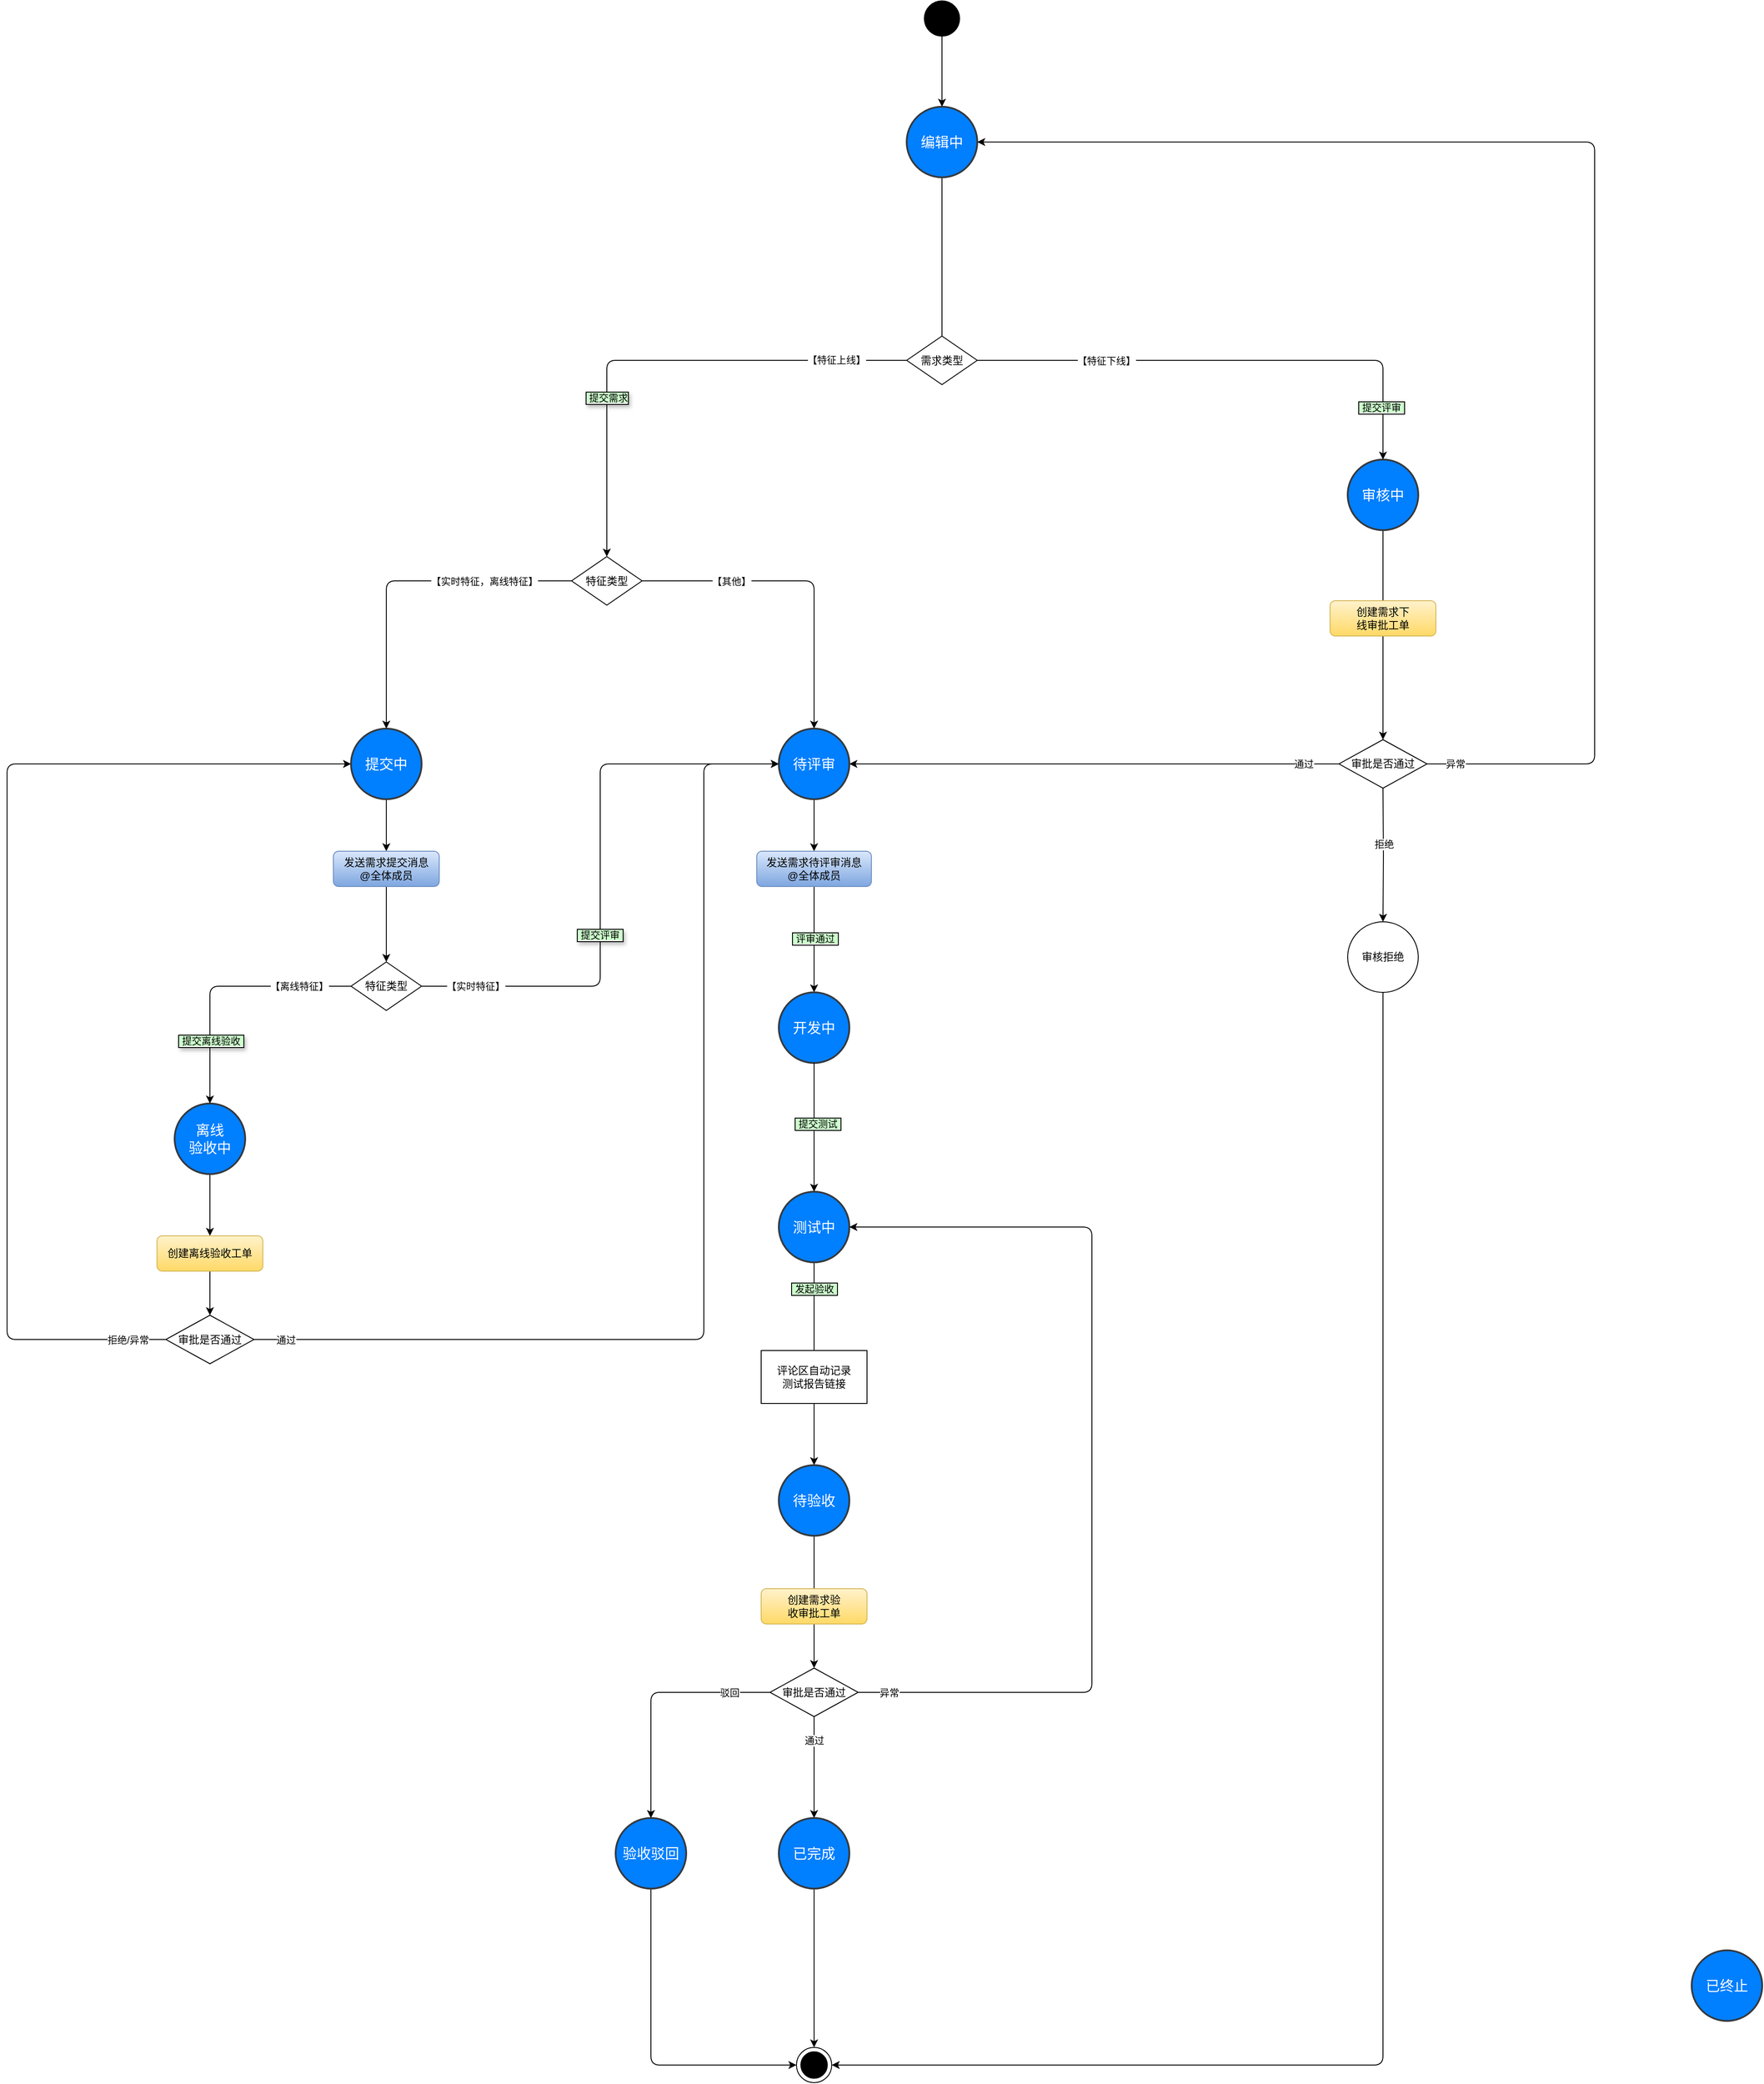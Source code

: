 <mxfile version="24.7.5">
  <diagram name="第 1 页" id="z-M220Xnp6lkOxsr2ZW7">
    <mxGraphModel dx="4609" dy="2491" grid="1" gridSize="10" guides="1" tooltips="1" connect="1" arrows="1" fold="1" page="1" pageScale="1" pageWidth="2339" pageHeight="3300" background="none" math="0" shadow="0">
      <root>
        <mxCell id="0" />
        <mxCell id="1" parent="0" />
        <mxCell id="sgNHsKeXC-34GHNsJ1Wm-19" style="edgeStyle=orthogonalEdgeStyle;rounded=0;orthogonalLoop=1;jettySize=auto;html=1;exitX=0.5;exitY=1;exitDx=0;exitDy=0;entryX=0.5;entryY=0;entryDx=0;entryDy=0;endArrow=none;endFill=0;" parent="1" source="sgNHsKeXC-34GHNsJ1Wm-1" target="sgNHsKeXC-34GHNsJ1Wm-18" edge="1">
          <mxGeometry relative="1" as="geometry" />
        </mxCell>
        <mxCell id="sgNHsKeXC-34GHNsJ1Wm-1" value="编辑中" style="ellipse;whiteSpace=wrap;html=1;aspect=fixed;strokeWidth=2;fillColor=#007FFF;strokeColor=#36393d;fontColor=#FFFFFF;fontSize=16;" parent="1" vertex="1">
          <mxGeometry x="1110" y="710" width="80" height="80" as="geometry" />
        </mxCell>
        <mxCell id="sgNHsKeXC-34GHNsJ1Wm-62" style="edgeStyle=orthogonalEdgeStyle;rounded=0;orthogonalLoop=1;jettySize=auto;html=1;exitX=0.5;exitY=1;exitDx=0;exitDy=0;entryX=0.5;entryY=0;entryDx=0;entryDy=0;" parent="1" source="sgNHsKeXC-34GHNsJ1Wm-2" target="sgNHsKeXC-34GHNsJ1Wm-36" edge="1">
          <mxGeometry relative="1" as="geometry" />
        </mxCell>
        <mxCell id="sgNHsKeXC-34GHNsJ1Wm-2" value="提交中" style="ellipse;whiteSpace=wrap;html=1;aspect=fixed;strokeWidth=2;fillColor=#007FFF;strokeColor=#36393d;fontColor=#FFFFFF;fontSize=16;" parent="1" vertex="1">
          <mxGeometry x="480" y="1415" width="80" height="80" as="geometry" />
        </mxCell>
        <mxCell id="sgNHsKeXC-34GHNsJ1Wm-79" style="edgeStyle=orthogonalEdgeStyle;rounded=0;orthogonalLoop=1;jettySize=auto;html=1;exitX=0.5;exitY=1;exitDx=0;exitDy=0;" parent="1" source="sgNHsKeXC-34GHNsJ1Wm-3" target="sgNHsKeXC-34GHNsJ1Wm-78" edge="1">
          <mxGeometry relative="1" as="geometry" />
        </mxCell>
        <mxCell id="sgNHsKeXC-34GHNsJ1Wm-3" value="离线&lt;div&gt;验收中&lt;/div&gt;" style="ellipse;whiteSpace=wrap;html=1;aspect=fixed;strokeWidth=2;fillColor=#007FFF;strokeColor=#36393d;fontColor=#FFFFFF;fontSize=16;" parent="1" vertex="1">
          <mxGeometry x="280" y="1840" width="80" height="80" as="geometry" />
        </mxCell>
        <mxCell id="sgNHsKeXC-34GHNsJ1Wm-39" style="edgeStyle=orthogonalEdgeStyle;rounded=0;orthogonalLoop=1;jettySize=auto;html=1;exitX=0.5;exitY=1;exitDx=0;exitDy=0;entryX=0.5;entryY=0;entryDx=0;entryDy=0;" parent="1" source="sgNHsKeXC-34GHNsJ1Wm-4" target="sgNHsKeXC-34GHNsJ1Wm-38" edge="1">
          <mxGeometry relative="1" as="geometry" />
        </mxCell>
        <mxCell id="sgNHsKeXC-34GHNsJ1Wm-42" style="edgeStyle=orthogonalEdgeStyle;rounded=0;orthogonalLoop=1;jettySize=auto;html=1;exitX=0.5;exitY=1;exitDx=0;exitDy=0;entryX=0.5;entryY=0;entryDx=0;entryDy=0;" parent="1" source="sgNHsKeXC-34GHNsJ1Wm-38" target="sgNHsKeXC-34GHNsJ1Wm-41" edge="1">
          <mxGeometry relative="1" as="geometry" />
        </mxCell>
        <mxCell id="sgNHsKeXC-34GHNsJ1Wm-43" value="&lt;span style=&quot;background-color: rgb(204, 255, 204);&quot;&gt;&amp;nbsp;评审通过&amp;nbsp;&lt;/span&gt;" style="edgeLabel;html=1;align=center;verticalAlign=middle;resizable=0;points=[];labelBorderColor=default;" parent="sgNHsKeXC-34GHNsJ1Wm-42" vertex="1" connectable="0">
          <mxGeometry x="-0.017" y="1" relative="1" as="geometry">
            <mxPoint as="offset" />
          </mxGeometry>
        </mxCell>
        <mxCell id="sgNHsKeXC-34GHNsJ1Wm-4" value="待评审" style="ellipse;whiteSpace=wrap;html=1;aspect=fixed;strokeWidth=2;fillColor=#007FFF;strokeColor=#36393d;fontColor=#FFFFFF;fontSize=16;" parent="1" vertex="1">
          <mxGeometry x="965" y="1415" width="80" height="80" as="geometry" />
        </mxCell>
        <mxCell id="_LqGYvQfzl3VxhFTOncM-1" style="edgeStyle=orthogonalEdgeStyle;rounded=0;orthogonalLoop=1;jettySize=auto;html=1;exitX=0.5;exitY=1;exitDx=0;exitDy=0;entryX=0.5;entryY=0;entryDx=0;entryDy=0;" edge="1" parent="1" source="sgNHsKeXC-34GHNsJ1Wm-5" target="sgNHsKeXC-34GHNsJ1Wm-53">
          <mxGeometry relative="1" as="geometry" />
        </mxCell>
        <mxCell id="sgNHsKeXC-34GHNsJ1Wm-5" value="审核中" style="ellipse;whiteSpace=wrap;html=1;aspect=fixed;strokeWidth=2;fillColor=#007FFF;strokeColor=#36393d;fontColor=#FFFFFF;fontSize=16;" parent="1" vertex="1">
          <mxGeometry x="1610" y="1110" width="80" height="80" as="geometry" />
        </mxCell>
        <mxCell id="_LqGYvQfzl3VxhFTOncM-5" style="edgeStyle=orthogonalEdgeStyle;rounded=1;orthogonalLoop=1;jettySize=auto;html=1;exitX=0.5;exitY=1;exitDx=0;exitDy=0;entryX=1;entryY=0.5;entryDx=0;entryDy=0;curved=0;" edge="1" parent="1" source="sgNHsKeXC-34GHNsJ1Wm-6" target="sgNHsKeXC-34GHNsJ1Wm-63">
          <mxGeometry relative="1" as="geometry" />
        </mxCell>
        <mxCell id="sgNHsKeXC-34GHNsJ1Wm-6" value="审核拒绝" style="ellipse;whiteSpace=wrap;html=1;aspect=fixed;" parent="1" vertex="1">
          <mxGeometry x="1610" y="1634" width="80" height="80" as="geometry" />
        </mxCell>
        <mxCell id="_LqGYvQfzl3VxhFTOncM-8" style="edgeStyle=orthogonalEdgeStyle;rounded=0;orthogonalLoop=1;jettySize=auto;html=1;exitX=0.5;exitY=1;exitDx=0;exitDy=0;entryX=0.5;entryY=0;entryDx=0;entryDy=0;" edge="1" parent="1" source="sgNHsKeXC-34GHNsJ1Wm-8" target="sgNHsKeXC-34GHNsJ1Wm-11">
          <mxGeometry relative="1" as="geometry" />
        </mxCell>
        <mxCell id="_LqGYvQfzl3VxhFTOncM-9" value="&amp;nbsp;发起验收&amp;nbsp;" style="edgeLabel;html=1;align=center;verticalAlign=middle;resizable=0;points=[];labelBorderColor=default;labelBackgroundColor=#CCFFCC;" vertex="1" connectable="0" parent="_LqGYvQfzl3VxhFTOncM-8">
          <mxGeometry x="-0.139" y="-1" relative="1" as="geometry">
            <mxPoint x="1" y="-69" as="offset" />
          </mxGeometry>
        </mxCell>
        <mxCell id="sgNHsKeXC-34GHNsJ1Wm-8" value="测试中" style="ellipse;whiteSpace=wrap;html=1;aspect=fixed;strokeWidth=2;fillColor=#007FFF;strokeColor=#36393d;fontColor=#FFFFFF;fontSize=16;" parent="1" vertex="1">
          <mxGeometry x="965" y="1940" width="80" height="80" as="geometry" />
        </mxCell>
        <mxCell id="_LqGYvQfzl3VxhFTOncM-22" style="edgeStyle=orthogonalEdgeStyle;rounded=0;orthogonalLoop=1;jettySize=auto;html=1;exitX=0.5;exitY=1;exitDx=0;exitDy=0;entryX=0.5;entryY=0;entryDx=0;entryDy=0;" edge="1" parent="1" source="sgNHsKeXC-34GHNsJ1Wm-9" target="sgNHsKeXC-34GHNsJ1Wm-63">
          <mxGeometry relative="1" as="geometry" />
        </mxCell>
        <mxCell id="sgNHsKeXC-34GHNsJ1Wm-9" value="已完成" style="ellipse;whiteSpace=wrap;html=1;aspect=fixed;strokeWidth=2;fillColor=#007FFF;strokeColor=#36393d;fontColor=#FFFFFF;fontSize=16;" parent="1" vertex="1">
          <mxGeometry x="965" y="2650" width="80" height="80" as="geometry" />
        </mxCell>
        <mxCell id="sgNHsKeXC-34GHNsJ1Wm-10" value="已终止" style="ellipse;whiteSpace=wrap;html=1;aspect=fixed;strokeWidth=2;fillColor=#007FFF;strokeColor=#36393d;fontColor=#FFFFFF;fontSize=16;" parent="1" vertex="1">
          <mxGeometry x="2000" y="2800" width="80" height="80" as="geometry" />
        </mxCell>
        <mxCell id="_LqGYvQfzl3VxhFTOncM-14" style="edgeStyle=orthogonalEdgeStyle;rounded=0;orthogonalLoop=1;jettySize=auto;html=1;exitX=0.5;exitY=1;exitDx=0;exitDy=0;" edge="1" parent="1" source="sgNHsKeXC-34GHNsJ1Wm-11" target="_LqGYvQfzl3VxhFTOncM-13">
          <mxGeometry relative="1" as="geometry" />
        </mxCell>
        <mxCell id="sgNHsKeXC-34GHNsJ1Wm-11" value="待验收" style="ellipse;whiteSpace=wrap;html=1;aspect=fixed;strokeWidth=2;fillColor=#007FFF;strokeColor=#36393d;fontColor=#FFFFFF;fontSize=16;" parent="1" vertex="1">
          <mxGeometry x="965" y="2250" width="80" height="80" as="geometry" />
        </mxCell>
        <mxCell id="_LqGYvQfzl3VxhFTOncM-23" style="edgeStyle=orthogonalEdgeStyle;rounded=1;orthogonalLoop=1;jettySize=auto;html=1;exitX=0.5;exitY=1;exitDx=0;exitDy=0;entryX=0;entryY=0.5;entryDx=0;entryDy=0;curved=0;" edge="1" parent="1" source="sgNHsKeXC-34GHNsJ1Wm-13" target="sgNHsKeXC-34GHNsJ1Wm-63">
          <mxGeometry relative="1" as="geometry" />
        </mxCell>
        <mxCell id="sgNHsKeXC-34GHNsJ1Wm-13" value="验收驳回" style="ellipse;whiteSpace=wrap;html=1;aspect=fixed;strokeWidth=2;fillColor=#007FFF;strokeColor=#36393d;fontColor=#FFFFFF;fontSize=16;" parent="1" vertex="1">
          <mxGeometry x="780" y="2650" width="80" height="80" as="geometry" />
        </mxCell>
        <mxCell id="sgNHsKeXC-34GHNsJ1Wm-15" style="edgeStyle=orthogonalEdgeStyle;rounded=0;orthogonalLoop=1;jettySize=auto;html=1;exitX=0.5;exitY=1;exitDx=0;exitDy=0;" parent="1" source="sgNHsKeXC-34GHNsJ1Wm-14" target="sgNHsKeXC-34GHNsJ1Wm-1" edge="1">
          <mxGeometry relative="1" as="geometry" />
        </mxCell>
        <mxCell id="sgNHsKeXC-34GHNsJ1Wm-14" value="" style="ellipse;whiteSpace=wrap;html=1;aspect=fixed;fillColor=#000000;" parent="1" vertex="1">
          <mxGeometry x="1130" y="590" width="40" height="40" as="geometry" />
        </mxCell>
        <mxCell id="sgNHsKeXC-34GHNsJ1Wm-21" style="edgeStyle=orthogonalEdgeStyle;rounded=1;orthogonalLoop=1;jettySize=auto;html=1;exitX=1;exitY=0.5;exitDx=0;exitDy=0;entryX=0.5;entryY=0;entryDx=0;entryDy=0;curved=0;" parent="1" source="sgNHsKeXC-34GHNsJ1Wm-18" target="sgNHsKeXC-34GHNsJ1Wm-5" edge="1">
          <mxGeometry relative="1" as="geometry" />
        </mxCell>
        <mxCell id="sgNHsKeXC-34GHNsJ1Wm-25" value="【特征下线】" style="edgeLabel;html=1;align=center;verticalAlign=middle;resizable=0;points=[];" parent="sgNHsKeXC-34GHNsJ1Wm-21" vertex="1" connectable="0">
          <mxGeometry x="-0.32" y="2" relative="1" as="geometry">
            <mxPoint x="-49" y="2" as="offset" />
          </mxGeometry>
        </mxCell>
        <mxCell id="sgNHsKeXC-34GHNsJ1Wm-47" value="&lt;span style=&quot;background-color: rgb(204, 255, 204);&quot;&gt;&amp;nbsp;提交评审&amp;nbsp;&lt;/span&gt;" style="edgeLabel;html=1;align=center;verticalAlign=middle;resizable=0;points=[];labelBorderColor=default;" parent="sgNHsKeXC-34GHNsJ1Wm-21" vertex="1" connectable="0">
          <mxGeometry x="0.61" y="-2" relative="1" as="geometry">
            <mxPoint y="52" as="offset" />
          </mxGeometry>
        </mxCell>
        <mxCell id="sgNHsKeXC-34GHNsJ1Wm-46" style="edgeStyle=orthogonalEdgeStyle;rounded=1;orthogonalLoop=1;jettySize=auto;html=1;exitX=0;exitY=0.5;exitDx=0;exitDy=0;curved=0;" parent="1" source="sgNHsKeXC-34GHNsJ1Wm-18" target="sgNHsKeXC-34GHNsJ1Wm-28" edge="1">
          <mxGeometry relative="1" as="geometry" />
        </mxCell>
        <mxCell id="sgNHsKeXC-34GHNsJ1Wm-48" value="&lt;span style=&quot;background-color: rgb(204, 255, 204);&quot;&gt;&amp;nbsp;提交需求&lt;/span&gt;" style="edgeLabel;html=1;align=center;verticalAlign=middle;resizable=0;points=[];textShadow=1;labelBorderColor=default;" parent="sgNHsKeXC-34GHNsJ1Wm-46" vertex="1" connectable="0">
          <mxGeometry x="0.106" y="-2" relative="1" as="geometry">
            <mxPoint x="-29" y="44" as="offset" />
          </mxGeometry>
        </mxCell>
        <mxCell id="sgNHsKeXC-34GHNsJ1Wm-49" value="【特征上线】" style="edgeLabel;html=1;align=center;verticalAlign=middle;resizable=0;points=[];" parent="sgNHsKeXC-34GHNsJ1Wm-46" vertex="1" connectable="0">
          <mxGeometry x="-0.729" y="-1" relative="1" as="geometry">
            <mxPoint x="-4" as="offset" />
          </mxGeometry>
        </mxCell>
        <mxCell id="sgNHsKeXC-34GHNsJ1Wm-18" value="需求类型" style="rhombus;whiteSpace=wrap;html=1;" parent="1" vertex="1">
          <mxGeometry x="1110" y="970" width="80" height="55" as="geometry" />
        </mxCell>
        <mxCell id="sgNHsKeXC-34GHNsJ1Wm-30" style="edgeStyle=orthogonalEdgeStyle;rounded=1;orthogonalLoop=1;jettySize=auto;html=1;exitX=0;exitY=0.5;exitDx=0;exitDy=0;curved=0;" parent="1" source="sgNHsKeXC-34GHNsJ1Wm-28" target="sgNHsKeXC-34GHNsJ1Wm-2" edge="1">
          <mxGeometry relative="1" as="geometry">
            <mxPoint x="810" y="1252.5" as="sourcePoint" />
          </mxGeometry>
        </mxCell>
        <mxCell id="sgNHsKeXC-34GHNsJ1Wm-31" value="【实时特征，离线特征】" style="edgeLabel;html=1;align=center;verticalAlign=middle;resizable=0;points=[];" parent="sgNHsKeXC-34GHNsJ1Wm-30" vertex="1" connectable="0">
          <mxGeometry x="-0.027" relative="1" as="geometry">
            <mxPoint x="84" as="offset" />
          </mxGeometry>
        </mxCell>
        <mxCell id="sgNHsKeXC-34GHNsJ1Wm-32" style="edgeStyle=orthogonalEdgeStyle;rounded=1;orthogonalLoop=1;jettySize=auto;html=1;entryX=0.5;entryY=0;entryDx=0;entryDy=0;exitX=1;exitY=0.5;exitDx=0;exitDy=0;curved=0;" parent="1" source="sgNHsKeXC-34GHNsJ1Wm-28" target="sgNHsKeXC-34GHNsJ1Wm-4" edge="1">
          <mxGeometry relative="1" as="geometry">
            <mxPoint x="810" y="1252.5" as="sourcePoint" />
          </mxGeometry>
        </mxCell>
        <mxCell id="sgNHsKeXC-34GHNsJ1Wm-45" value="【其他】" style="edgeLabel;html=1;align=center;verticalAlign=middle;resizable=0;points=[];" parent="sgNHsKeXC-34GHNsJ1Wm-32" vertex="1" connectable="0">
          <mxGeometry x="-0.211" y="-1" relative="1" as="geometry">
            <mxPoint x="-42" y="-1" as="offset" />
          </mxGeometry>
        </mxCell>
        <mxCell id="sgNHsKeXC-34GHNsJ1Wm-28" value="特征类型" style="rhombus;whiteSpace=wrap;html=1;" parent="1" vertex="1">
          <mxGeometry x="730" y="1220" width="80" height="55" as="geometry" />
        </mxCell>
        <mxCell id="sgNHsKeXC-34GHNsJ1Wm-66" style="edgeStyle=orthogonalEdgeStyle;rounded=0;orthogonalLoop=1;jettySize=auto;html=1;exitX=0.5;exitY=1;exitDx=0;exitDy=0;" parent="1" source="sgNHsKeXC-34GHNsJ1Wm-36" target="sgNHsKeXC-34GHNsJ1Wm-65" edge="1">
          <mxGeometry relative="1" as="geometry" />
        </mxCell>
        <mxCell id="sgNHsKeXC-34GHNsJ1Wm-36" value="&lt;div&gt;&lt;br&gt;&lt;/div&gt;发送需求提交消息&lt;div&gt;@全体成员&lt;br&gt;&lt;div&gt;&lt;span style=&quot;color: rgba(0, 0, 0, 0); font-family: monospace; font-size: 0px; text-align: start; text-wrap: nowrap;&quot;&gt;@%3CmxGraphModel%3E%3Croot%3E%3CmxCell%20id%3D%220%22%2F%3E%3CmxCell%20id%3D%221%22%20parent%3D%220%22%2F%3E%3CmxCell%20id%3D%222%22%20value%3D%22%E5%88%9B%E5%BB%BA%E9%9C%80%E6%B1%82%E4%B8%8B%26lt%3Bdiv%26gt%3B%E7%BA%BF%26lt%3Bspan%20style%3D%26quot%3Bbackground-color%3A%20initial%3B%26quot%3B%26gt%3B%E5%AE%A1%E6%89%B9%E5%B7%A5%E5%8D%95%26lt%3B%2Fspan%26gt%3B%26lt%3B%2Fdiv%26gt%3B%22%20style%3D%22rounded%3D1%3BwhiteSpace%3Dwrap%3Bhtml%3D1%3B%22%20vertex%3D%221%22%20parent%3D%221%22%3E%3CmxGeometry%20x%3D%221120%22%20y%3D%22860%22%20width%3D%22100%22%20height%3D%2240%22%20as%3D%22geometry%22%2F%3E%3C%2FmxCell%3E%3C%2Froot%3E%3C%2FmxGraphModel%3&lt;/span&gt;&lt;/div&gt;&lt;/div&gt;" style="rounded=1;whiteSpace=wrap;html=1;fillColor=#dae8fc;strokeColor=#6c8ebf;gradientColor=#7ea6e0;" parent="1" vertex="1">
          <mxGeometry x="460" y="1554" width="120" height="40" as="geometry" />
        </mxCell>
        <mxCell id="sgNHsKeXC-34GHNsJ1Wm-38" value="&lt;div&gt;&lt;br&gt;&lt;/div&gt;发送需求待评审消息&lt;div&gt;@全体成员&lt;br&gt;&lt;div&gt;&lt;span style=&quot;color: rgba(0, 0, 0, 0); font-family: monospace; font-size: 0px; text-align: start; text-wrap: nowrap;&quot;&gt;@%3CmxGraphModel%3E%3Croot%3E%3CmxCell%20id%3D%220%22%2F%3E%3CmxCell%20id%3D%221%22%20parent%3D%220%22%2F%3E%3CmxCell%20id%3D%222%22%20value%3D%22%E5%88%9B%E5%BB%BA%E9%9C%80%E6%B1%82%E4%B8%8B%26lt%3Bdiv%26gt%3B%E7%BA%BF%26lt%3Bspan%20style%3D%26quot%3Bbackground-color%3A%20initial%3B%26quot%3B%26gt%3B%E5%AE%A1%E6%89%B9%E5%B7%A5%E5%8D%95%26lt%3B%2Fspan%26gt%3B%26lt%3B%2Fdiv%26gt%3B%22%20style%3D%22rounded%3D1%3BwhiteSpace%3Dwrap%3Bhtml%3D1%3B%22%20vertex%3D%221%22%20parent%3D%221%22%3E%3CmxGeometry%20x%3D%221120%22%20y%3D%22860%22%20width%3D%22100%22%20height%3D%2240%22%20as%3D%22geometry%22%2F%3E%3C%2FmxCell%3E%3C%2Froot%3E%3C%2FmxGraphModel%3&lt;/span&gt;&lt;/div&gt;&lt;/div&gt;" style="rounded=1;whiteSpace=wrap;html=1;fillColor=#dae8fc;strokeColor=#6c8ebf;gradientColor=#7ea6e0;" parent="1" vertex="1">
          <mxGeometry x="940" y="1554" width="130" height="40" as="geometry" />
        </mxCell>
        <mxCell id="sgNHsKeXC-34GHNsJ1Wm-41" value="开发中" style="ellipse;whiteSpace=wrap;html=1;aspect=fixed;strokeWidth=2;fillColor=#007FFF;strokeColor=#36393d;fontColor=#FFFFFF;fontSize=16;" parent="1" vertex="1">
          <mxGeometry x="965" y="1714" width="80" height="80" as="geometry" />
        </mxCell>
        <mxCell id="_LqGYvQfzl3VxhFTOncM-6" value="" style="edgeStyle=orthogonalEdgeStyle;rounded=0;orthogonalLoop=1;jettySize=auto;html=1;exitX=0.5;exitY=1;exitDx=0;exitDy=0;" edge="1" parent="1" source="sgNHsKeXC-34GHNsJ1Wm-41" target="sgNHsKeXC-34GHNsJ1Wm-8">
          <mxGeometry x="-0.005" relative="1" as="geometry">
            <mxPoint as="offset" />
          </mxGeometry>
        </mxCell>
        <mxCell id="_LqGYvQfzl3VxhFTOncM-7" value="&amp;nbsp;提交测试&amp;nbsp;" style="edgeLabel;html=1;align=center;verticalAlign=middle;resizable=0;points=[];labelBorderColor=default;labelBackgroundColor=#CCFFCC;" vertex="1" connectable="0" parent="_LqGYvQfzl3VxhFTOncM-6">
          <mxGeometry x="-0.053" y="4" relative="1" as="geometry">
            <mxPoint as="offset" />
          </mxGeometry>
        </mxCell>
        <mxCell id="sgNHsKeXC-34GHNsJ1Wm-56" style="edgeStyle=orthogonalEdgeStyle;rounded=0;orthogonalLoop=1;jettySize=auto;html=1;exitX=0;exitY=0.5;exitDx=0;exitDy=0;entryX=1;entryY=0.5;entryDx=0;entryDy=0;" parent="1" source="sgNHsKeXC-34GHNsJ1Wm-53" target="sgNHsKeXC-34GHNsJ1Wm-4" edge="1">
          <mxGeometry relative="1" as="geometry" />
        </mxCell>
        <mxCell id="sgNHsKeXC-34GHNsJ1Wm-57" value="通过" style="edgeLabel;html=1;align=center;verticalAlign=middle;resizable=0;points=[];" parent="sgNHsKeXC-34GHNsJ1Wm-56" vertex="1" connectable="0">
          <mxGeometry x="-0.798" y="1" relative="1" as="geometry">
            <mxPoint x="16" y="-1" as="offset" />
          </mxGeometry>
        </mxCell>
        <mxCell id="sgNHsKeXC-34GHNsJ1Wm-58" style="edgeStyle=orthogonalEdgeStyle;rounded=0;orthogonalLoop=1;jettySize=auto;html=1;entryX=0.5;entryY=0;entryDx=0;entryDy=0;" parent="1" target="sgNHsKeXC-34GHNsJ1Wm-6" edge="1">
          <mxGeometry relative="1" as="geometry">
            <mxPoint x="1650" y="1483" as="sourcePoint" />
          </mxGeometry>
        </mxCell>
        <mxCell id="sgNHsKeXC-34GHNsJ1Wm-59" value="拒绝" style="edgeLabel;html=1;align=center;verticalAlign=middle;resizable=0;points=[];" parent="sgNHsKeXC-34GHNsJ1Wm-58" vertex="1" connectable="0">
          <mxGeometry x="-0.222" y="3" relative="1" as="geometry">
            <mxPoint x="-3" y="4" as="offset" />
          </mxGeometry>
        </mxCell>
        <mxCell id="sgNHsKeXC-34GHNsJ1Wm-60" style="edgeStyle=orthogonalEdgeStyle;rounded=1;orthogonalLoop=1;jettySize=auto;html=1;exitX=1;exitY=0.5;exitDx=0;exitDy=0;entryX=1;entryY=0.5;entryDx=0;entryDy=0;curved=0;" parent="1" source="sgNHsKeXC-34GHNsJ1Wm-53" target="sgNHsKeXC-34GHNsJ1Wm-1" edge="1">
          <mxGeometry relative="1" as="geometry">
            <Array as="points">
              <mxPoint x="1890" y="1455" />
              <mxPoint x="1890" y="750" />
            </Array>
          </mxGeometry>
        </mxCell>
        <mxCell id="sgNHsKeXC-34GHNsJ1Wm-61" value="异常" style="edgeLabel;html=1;align=center;verticalAlign=middle;resizable=0;points=[];" parent="sgNHsKeXC-34GHNsJ1Wm-60" vertex="1" connectable="0">
          <mxGeometry x="-0.96" y="1" relative="1" as="geometry">
            <mxPoint y="1" as="offset" />
          </mxGeometry>
        </mxCell>
        <mxCell id="sgNHsKeXC-34GHNsJ1Wm-53" value="审批是否通过" style="rhombus;whiteSpace=wrap;html=1;" parent="1" vertex="1">
          <mxGeometry x="1600" y="1427.5" width="100" height="55" as="geometry" />
        </mxCell>
        <mxCell id="sgNHsKeXC-34GHNsJ1Wm-63" value="" style="ellipse;whiteSpace=wrap;html=1;aspect=fixed;" parent="1" vertex="1">
          <mxGeometry x="985" y="2910" width="40" height="40" as="geometry" />
        </mxCell>
        <mxCell id="sgNHsKeXC-34GHNsJ1Wm-64" value="" style="ellipse;whiteSpace=wrap;html=1;aspect=fixed;fillColor=#000000;" parent="1" vertex="1">
          <mxGeometry x="990" y="2915" width="30" height="30" as="geometry" />
        </mxCell>
        <mxCell id="sgNHsKeXC-34GHNsJ1Wm-67" style="edgeStyle=orthogonalEdgeStyle;rounded=1;orthogonalLoop=1;jettySize=auto;html=1;exitX=1;exitY=0.5;exitDx=0;exitDy=0;entryX=0;entryY=0.5;entryDx=0;entryDy=0;curved=0;" parent="1" source="sgNHsKeXC-34GHNsJ1Wm-65" target="sgNHsKeXC-34GHNsJ1Wm-4" edge="1">
          <mxGeometry relative="1" as="geometry" />
        </mxCell>
        <mxCell id="sgNHsKeXC-34GHNsJ1Wm-70" value="【实时特征】" style="edgeLabel;html=1;align=center;verticalAlign=middle;resizable=0;points=[];" parent="sgNHsKeXC-34GHNsJ1Wm-67" vertex="1" connectable="0">
          <mxGeometry x="-0.752" y="-1" relative="1" as="geometry">
            <mxPoint x="-21" y="-1" as="offset" />
          </mxGeometry>
        </mxCell>
        <mxCell id="sgNHsKeXC-34GHNsJ1Wm-74" value="&lt;span style=&quot;color: rgba(0, 0, 0, 0); font-family: monospace; font-size: 0px; text-align: start; background-color: rgb(251, 251, 251);&quot;&gt;%3CmxGraphModel%3E%3Croot%3E%3CmxCell%20id%3D%220%22%2F%3E%3CmxCell%20id%3D%221%22%20parent%3D%220%22%2F%3E%3CmxCell%20id%3D%222%22%20value%3D%22%26lt%3Bspan%20style%3D%26quot%3Bbackground-color%3A%20rgb(204%2C%20255%2C%20204)%3B%26quot%3B%26gt%3B%E8%AF%84%E5%AE%A1%E9%80%9A%E8%BF%87%26lt%3B%2Fspan%26gt%3B%22%20style%3D%22edgeLabel%3Bhtml%3D1%3Balign%3Dcenter%3BverticalAlign%3Dmiddle%3Bresizable%3D0%3Bpoints%3D%5B%5D%3BlabelBorderColor%3Ddefault%3B%22%20vertex%3D%221%22%20connectable%3D%220%22%20parent%3D%221%22%3E%3CmxGeometry%20x%3D%221006%22%20y%3D%221652.947%22%20as%3D%22geometry%22%2F%3E%3C%2FmxCell%3E%3C%2Froot%3E%3C%2FmxGraphModel%3E&lt;/span&gt;" style="edgeLabel;html=1;align=center;verticalAlign=middle;resizable=0;points=[];" parent="sgNHsKeXC-34GHNsJ1Wm-67" vertex="1" connectable="0">
          <mxGeometry x="-0.196" relative="1" as="geometry">
            <mxPoint as="offset" />
          </mxGeometry>
        </mxCell>
        <mxCell id="sgNHsKeXC-34GHNsJ1Wm-75" value="&lt;span style=&quot;background-color: rgb(204, 255, 204);&quot;&gt;&amp;nbsp;提交评审&amp;nbsp;&lt;/span&gt;" style="edgeLabel;html=1;align=center;verticalAlign=middle;resizable=0;points=[];labelBorderColor=default;textShadow=1;" parent="sgNHsKeXC-34GHNsJ1Wm-67" vertex="1" connectable="0">
          <mxGeometry x="-0.205" y="1" relative="1" as="geometry">
            <mxPoint as="offset" />
          </mxGeometry>
        </mxCell>
        <mxCell id="sgNHsKeXC-34GHNsJ1Wm-68" style="edgeStyle=orthogonalEdgeStyle;rounded=1;orthogonalLoop=1;jettySize=auto;html=1;exitX=0;exitY=0.5;exitDx=0;exitDy=0;curved=0;" parent="1" source="sgNHsKeXC-34GHNsJ1Wm-65" target="sgNHsKeXC-34GHNsJ1Wm-3" edge="1">
          <mxGeometry relative="1" as="geometry" />
        </mxCell>
        <mxCell id="sgNHsKeXC-34GHNsJ1Wm-69" value="【离线特征】" style="edgeLabel;html=1;align=center;verticalAlign=middle;resizable=0;points=[];" parent="sgNHsKeXC-34GHNsJ1Wm-68" vertex="1" connectable="0">
          <mxGeometry x="-0.442" y="1" relative="1" as="geometry">
            <mxPoint x="22" y="-1" as="offset" />
          </mxGeometry>
        </mxCell>
        <mxCell id="sgNHsKeXC-34GHNsJ1Wm-77" value="&lt;span style=&quot;background-color: rgb(204, 255, 204);&quot;&gt;&amp;nbsp;提交离线验收&amp;nbsp;&lt;/span&gt;" style="edgeLabel;html=1;align=center;verticalAlign=middle;resizable=0;points=[];labelBorderColor=default;textShadow=1;" parent="sgNHsKeXC-34GHNsJ1Wm-68" vertex="1" connectable="0">
          <mxGeometry x="0.511" y="1" relative="1" as="geometry">
            <mxPoint as="offset" />
          </mxGeometry>
        </mxCell>
        <mxCell id="sgNHsKeXC-34GHNsJ1Wm-65" value="特征类型" style="rhombus;whiteSpace=wrap;html=1;" parent="1" vertex="1">
          <mxGeometry x="480" y="1679.5" width="80" height="55" as="geometry" />
        </mxCell>
        <mxCell id="sgNHsKeXC-34GHNsJ1Wm-81" style="edgeStyle=orthogonalEdgeStyle;rounded=0;orthogonalLoop=1;jettySize=auto;html=1;exitX=0.5;exitY=1;exitDx=0;exitDy=0;" parent="1" source="sgNHsKeXC-34GHNsJ1Wm-78" target="sgNHsKeXC-34GHNsJ1Wm-80" edge="1">
          <mxGeometry relative="1" as="geometry" />
        </mxCell>
        <mxCell id="sgNHsKeXC-34GHNsJ1Wm-78" value="创建离线验收&lt;span style=&quot;background-color: initial;&quot;&gt;工单&lt;/span&gt;" style="rounded=1;whiteSpace=wrap;html=1;fillColor=#fff2cc;gradientColor=#ffd966;strokeColor=#d6b656;" parent="1" vertex="1">
          <mxGeometry x="260" y="1990" width="120" height="40" as="geometry" />
        </mxCell>
        <mxCell id="sgNHsKeXC-34GHNsJ1Wm-82" style="edgeStyle=orthogonalEdgeStyle;rounded=1;orthogonalLoop=1;jettySize=auto;html=1;exitX=1;exitY=0.5;exitDx=0;exitDy=0;entryX=0;entryY=0.5;entryDx=0;entryDy=0;curved=0;" parent="1" source="sgNHsKeXC-34GHNsJ1Wm-80" target="sgNHsKeXC-34GHNsJ1Wm-4" edge="1">
          <mxGeometry relative="1" as="geometry">
            <Array as="points">
              <mxPoint x="880" y="2107" />
              <mxPoint x="880" y="1455" />
            </Array>
          </mxGeometry>
        </mxCell>
        <mxCell id="sgNHsKeXC-34GHNsJ1Wm-83" value="通过" style="edgeLabel;html=1;align=center;verticalAlign=middle;resizable=0;points=[];" parent="sgNHsKeXC-34GHNsJ1Wm-82" vertex="1" connectable="0">
          <mxGeometry x="-0.942" y="-3" relative="1" as="geometry">
            <mxPoint y="-3" as="offset" />
          </mxGeometry>
        </mxCell>
        <mxCell id="sgNHsKeXC-34GHNsJ1Wm-84" style="edgeStyle=orthogonalEdgeStyle;rounded=1;orthogonalLoop=1;jettySize=auto;html=1;exitX=0;exitY=0.5;exitDx=0;exitDy=0;entryX=0;entryY=0.5;entryDx=0;entryDy=0;curved=0;" parent="1" source="sgNHsKeXC-34GHNsJ1Wm-80" target="sgNHsKeXC-34GHNsJ1Wm-2" edge="1">
          <mxGeometry relative="1" as="geometry">
            <Array as="points">
              <mxPoint x="90" y="2107" />
              <mxPoint x="90" y="1455" />
            </Array>
          </mxGeometry>
        </mxCell>
        <mxCell id="sgNHsKeXC-34GHNsJ1Wm-85" value="拒绝/异常" style="edgeLabel;html=1;align=center;verticalAlign=middle;resizable=0;points=[];" parent="sgNHsKeXC-34GHNsJ1Wm-84" vertex="1" connectable="0">
          <mxGeometry x="-0.93" y="3" relative="1" as="geometry">
            <mxPoint y="-3" as="offset" />
          </mxGeometry>
        </mxCell>
        <mxCell id="sgNHsKeXC-34GHNsJ1Wm-80" value="审批是否通过" style="rhombus;whiteSpace=wrap;html=1;" parent="1" vertex="1">
          <mxGeometry x="270" y="2080" width="100" height="55" as="geometry" />
        </mxCell>
        <mxCell id="_LqGYvQfzl3VxhFTOncM-3" value="创建需求下&lt;div&gt;线&lt;span style=&quot;background-color: initial;&quot;&gt;审批工单&lt;/span&gt;&lt;/div&gt;" style="rounded=1;whiteSpace=wrap;html=1;fillColor=#fff2cc;gradientColor=#ffd966;strokeColor=#d6b656;" vertex="1" parent="1">
          <mxGeometry x="1590" y="1270" width="120" height="40" as="geometry" />
        </mxCell>
        <mxCell id="_LqGYvQfzl3VxhFTOncM-10" value="评论区自动记录&lt;div&gt;测试报告链接&lt;/div&gt;" style="rounded=0;whiteSpace=wrap;html=1;" vertex="1" parent="1">
          <mxGeometry x="945" y="2120" width="120" height="60" as="geometry" />
        </mxCell>
        <mxCell id="_LqGYvQfzl3VxhFTOncM-11" value="创建需求验&lt;div&gt;收&lt;span style=&quot;background-color: initial;&quot;&gt;审批工单&lt;/span&gt;&lt;/div&gt;" style="rounded=1;whiteSpace=wrap;html=1;fillColor=#fff2cc;gradientColor=#ffd966;strokeColor=#d6b656;" vertex="1" parent="1">
          <mxGeometry x="945" y="2390" width="120" height="40" as="geometry" />
        </mxCell>
        <mxCell id="_LqGYvQfzl3VxhFTOncM-15" style="edgeStyle=orthogonalEdgeStyle;rounded=0;orthogonalLoop=1;jettySize=auto;html=1;exitX=0.5;exitY=1;exitDx=0;exitDy=0;" edge="1" parent="1" source="_LqGYvQfzl3VxhFTOncM-13" target="sgNHsKeXC-34GHNsJ1Wm-9">
          <mxGeometry relative="1" as="geometry" />
        </mxCell>
        <mxCell id="_LqGYvQfzl3VxhFTOncM-16" value="通过" style="edgeLabel;html=1;align=center;verticalAlign=middle;resizable=0;points=[];" vertex="1" connectable="0" parent="_LqGYvQfzl3VxhFTOncM-15">
          <mxGeometry x="-0.529" y="1" relative="1" as="geometry">
            <mxPoint x="-1" as="offset" />
          </mxGeometry>
        </mxCell>
        <mxCell id="_LqGYvQfzl3VxhFTOncM-17" style="edgeStyle=orthogonalEdgeStyle;rounded=1;orthogonalLoop=1;jettySize=auto;html=1;exitX=0;exitY=0.5;exitDx=0;exitDy=0;entryX=0.5;entryY=0;entryDx=0;entryDy=0;curved=0;" edge="1" parent="1" source="_LqGYvQfzl3VxhFTOncM-13" target="sgNHsKeXC-34GHNsJ1Wm-13">
          <mxGeometry relative="1" as="geometry" />
        </mxCell>
        <mxCell id="_LqGYvQfzl3VxhFTOncM-18" value="驳回" style="edgeLabel;html=1;align=center;verticalAlign=middle;resizable=0;points=[];" vertex="1" connectable="0" parent="_LqGYvQfzl3VxhFTOncM-17">
          <mxGeometry x="-0.665" relative="1" as="geometry">
            <mxPoint as="offset" />
          </mxGeometry>
        </mxCell>
        <mxCell id="_LqGYvQfzl3VxhFTOncM-19" style="edgeStyle=orthogonalEdgeStyle;rounded=1;orthogonalLoop=1;jettySize=auto;html=1;exitX=1;exitY=0.5;exitDx=0;exitDy=0;entryX=1;entryY=0.5;entryDx=0;entryDy=0;curved=0;" edge="1" parent="1" source="_LqGYvQfzl3VxhFTOncM-13" target="sgNHsKeXC-34GHNsJ1Wm-8">
          <mxGeometry relative="1" as="geometry">
            <Array as="points">
              <mxPoint x="1320" y="2507" />
              <mxPoint x="1320" y="1980" />
            </Array>
          </mxGeometry>
        </mxCell>
        <mxCell id="_LqGYvQfzl3VxhFTOncM-20" value="异常" style="edgeLabel;html=1;align=center;verticalAlign=middle;resizable=0;points=[];" vertex="1" connectable="0" parent="_LqGYvQfzl3VxhFTOncM-19">
          <mxGeometry x="-0.921" y="-1" relative="1" as="geometry">
            <mxPoint x="-7" y="-1" as="offset" />
          </mxGeometry>
        </mxCell>
        <mxCell id="_LqGYvQfzl3VxhFTOncM-13" value="审批是否通过" style="rhombus;whiteSpace=wrap;html=1;" vertex="1" parent="1">
          <mxGeometry x="955" y="2480" width="100" height="55" as="geometry" />
        </mxCell>
      </root>
    </mxGraphModel>
  </diagram>
</mxfile>
